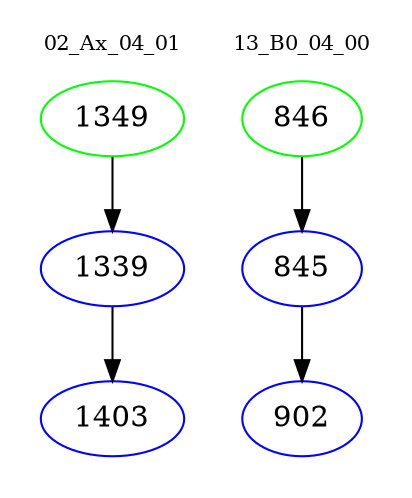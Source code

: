 digraph{
subgraph cluster_0 {
color = white
label = "02_Ax_04_01";
fontsize=10;
T0_1349 [label="1349", color="green"]
T0_1349 -> T0_1339 [color="black"]
T0_1339 [label="1339", color="blue"]
T0_1339 -> T0_1403 [color="black"]
T0_1403 [label="1403", color="blue"]
}
subgraph cluster_1 {
color = white
label = "13_B0_04_00";
fontsize=10;
T1_846 [label="846", color="green"]
T1_846 -> T1_845 [color="black"]
T1_845 [label="845", color="blue"]
T1_845 -> T1_902 [color="black"]
T1_902 [label="902", color="blue"]
}
}
